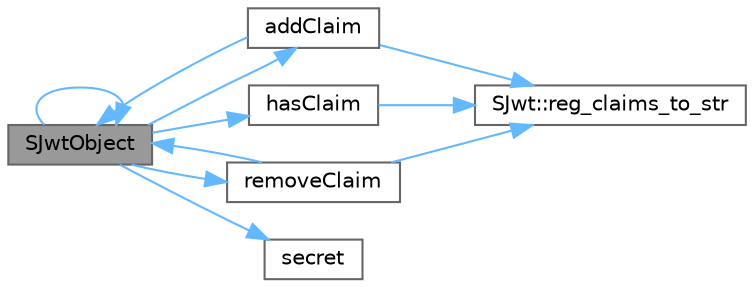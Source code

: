 digraph "SJwtObject"
{
 // LATEX_PDF_SIZE
  bgcolor="transparent";
  edge [fontname=Helvetica,fontsize=10,labelfontname=Helvetica,labelfontsize=10];
  node [fontname=Helvetica,fontsize=10,shape=box,height=0.2,width=0.4];
  rankdir="LR";
  Node1 [id="Node000001",label="SJwtObject",height=0.2,width=0.4,color="gray40", fillcolor="grey60", style="filled", fontcolor="black",tooltip=" "];
  Node1 -> Node2 [id="edge1_Node000001_Node000002",color="steelblue1",style="solid",tooltip=" "];
  Node2 [id="Node000002",label="addClaim",height=0.2,width=0.4,color="grey40", fillcolor="white", style="filled",URL="$class_s_jwt_1_1_s_jwt_object.html#ae01ade6a19c144d215f4be21ebc17530",tooltip=" "];
  Node2 -> Node3 [id="edge2_Node000002_Node000003",color="steelblue1",style="solid",tooltip=" "];
  Node3 [id="Node000003",label="SJwt::reg_claims_to_str",height=0.2,width=0.4,color="grey40", fillcolor="white", style="filled",URL="$namespace_s_jwt.html#a9c97be1977570159f57fdadfb5b88b25",tooltip="Converts an instance of type enum class registered_claims to its string equivalent representation."];
  Node2 -> Node1 [id="edge3_Node000002_Node000001",color="steelblue1",style="solid",tooltip=" "];
  Node1 -> Node4 [id="edge4_Node000001_Node000004",color="steelblue1",style="solid",tooltip=" "];
  Node4 [id="Node000004",label="hasClaim",height=0.2,width=0.4,color="grey40", fillcolor="white", style="filled",URL="$class_s_jwt_1_1_s_jwt_object.html#a5ec73f574d78c4d98451f52c0c32e554",tooltip=" "];
  Node4 -> Node3 [id="edge5_Node000004_Node000003",color="steelblue1",style="solid",tooltip=" "];
  Node1 -> Node5 [id="edge6_Node000001_Node000005",color="steelblue1",style="solid",tooltip=" "];
  Node5 [id="Node000005",label="removeClaim",height=0.2,width=0.4,color="grey40", fillcolor="white", style="filled",URL="$class_s_jwt_1_1_s_jwt_object.html#acde1ea4422737cb023794696d264a17b",tooltip=" "];
  Node5 -> Node3 [id="edge7_Node000005_Node000003",color="steelblue1",style="solid",tooltip=" "];
  Node5 -> Node1 [id="edge8_Node000005_Node000001",color="steelblue1",style="solid",tooltip=" "];
  Node1 -> Node6 [id="edge9_Node000001_Node000006",color="steelblue1",style="solid",tooltip=" "];
  Node6 [id="Node000006",label="secret",height=0.2,width=0.4,color="grey40", fillcolor="white", style="filled",URL="$class_s_jwt_1_1_s_jwt_object.html#ae78e42c6313a41960d36841924817899",tooltip=" "];
  Node1 -> Node1 [id="edge10_Node000001_Node000001",color="steelblue1",style="solid",tooltip=" "];
}
